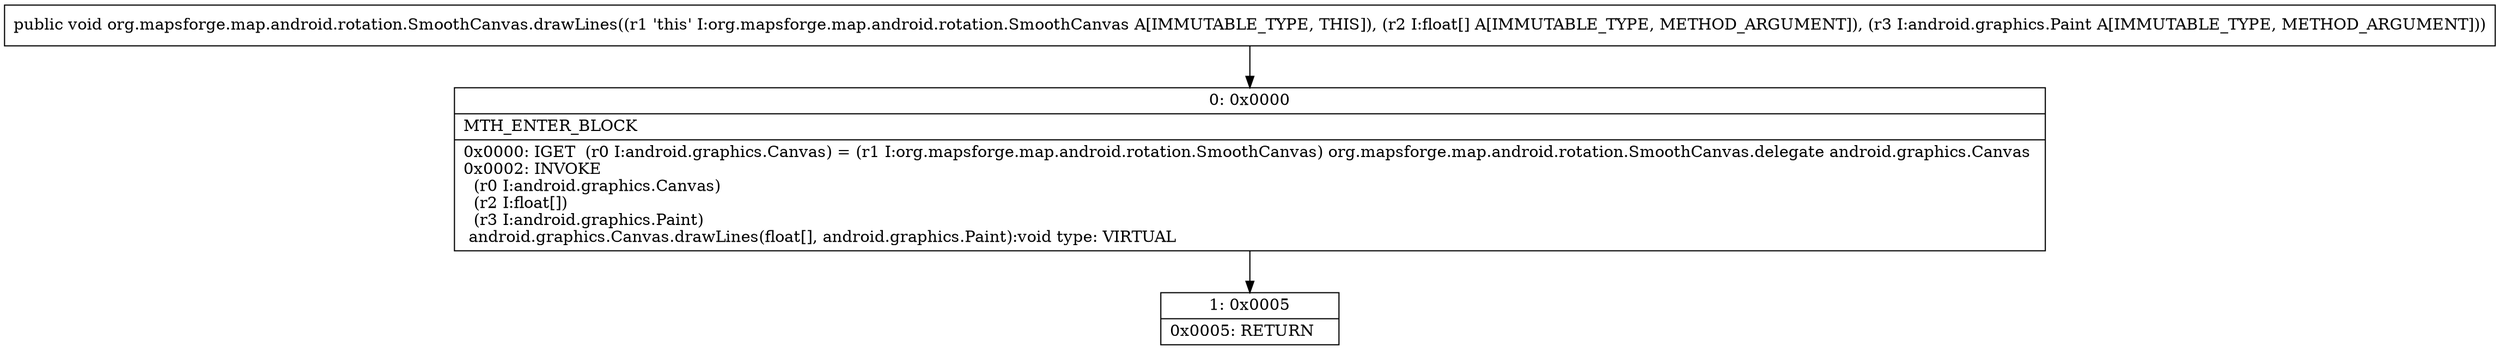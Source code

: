 digraph "CFG fororg.mapsforge.map.android.rotation.SmoothCanvas.drawLines([FLandroid\/graphics\/Paint;)V" {
Node_0 [shape=record,label="{0\:\ 0x0000|MTH_ENTER_BLOCK\l|0x0000: IGET  (r0 I:android.graphics.Canvas) = (r1 I:org.mapsforge.map.android.rotation.SmoothCanvas) org.mapsforge.map.android.rotation.SmoothCanvas.delegate android.graphics.Canvas \l0x0002: INVOKE  \l  (r0 I:android.graphics.Canvas)\l  (r2 I:float[])\l  (r3 I:android.graphics.Paint)\l android.graphics.Canvas.drawLines(float[], android.graphics.Paint):void type: VIRTUAL \l}"];
Node_1 [shape=record,label="{1\:\ 0x0005|0x0005: RETURN   \l}"];
MethodNode[shape=record,label="{public void org.mapsforge.map.android.rotation.SmoothCanvas.drawLines((r1 'this' I:org.mapsforge.map.android.rotation.SmoothCanvas A[IMMUTABLE_TYPE, THIS]), (r2 I:float[] A[IMMUTABLE_TYPE, METHOD_ARGUMENT]), (r3 I:android.graphics.Paint A[IMMUTABLE_TYPE, METHOD_ARGUMENT])) }"];
MethodNode -> Node_0;
Node_0 -> Node_1;
}

